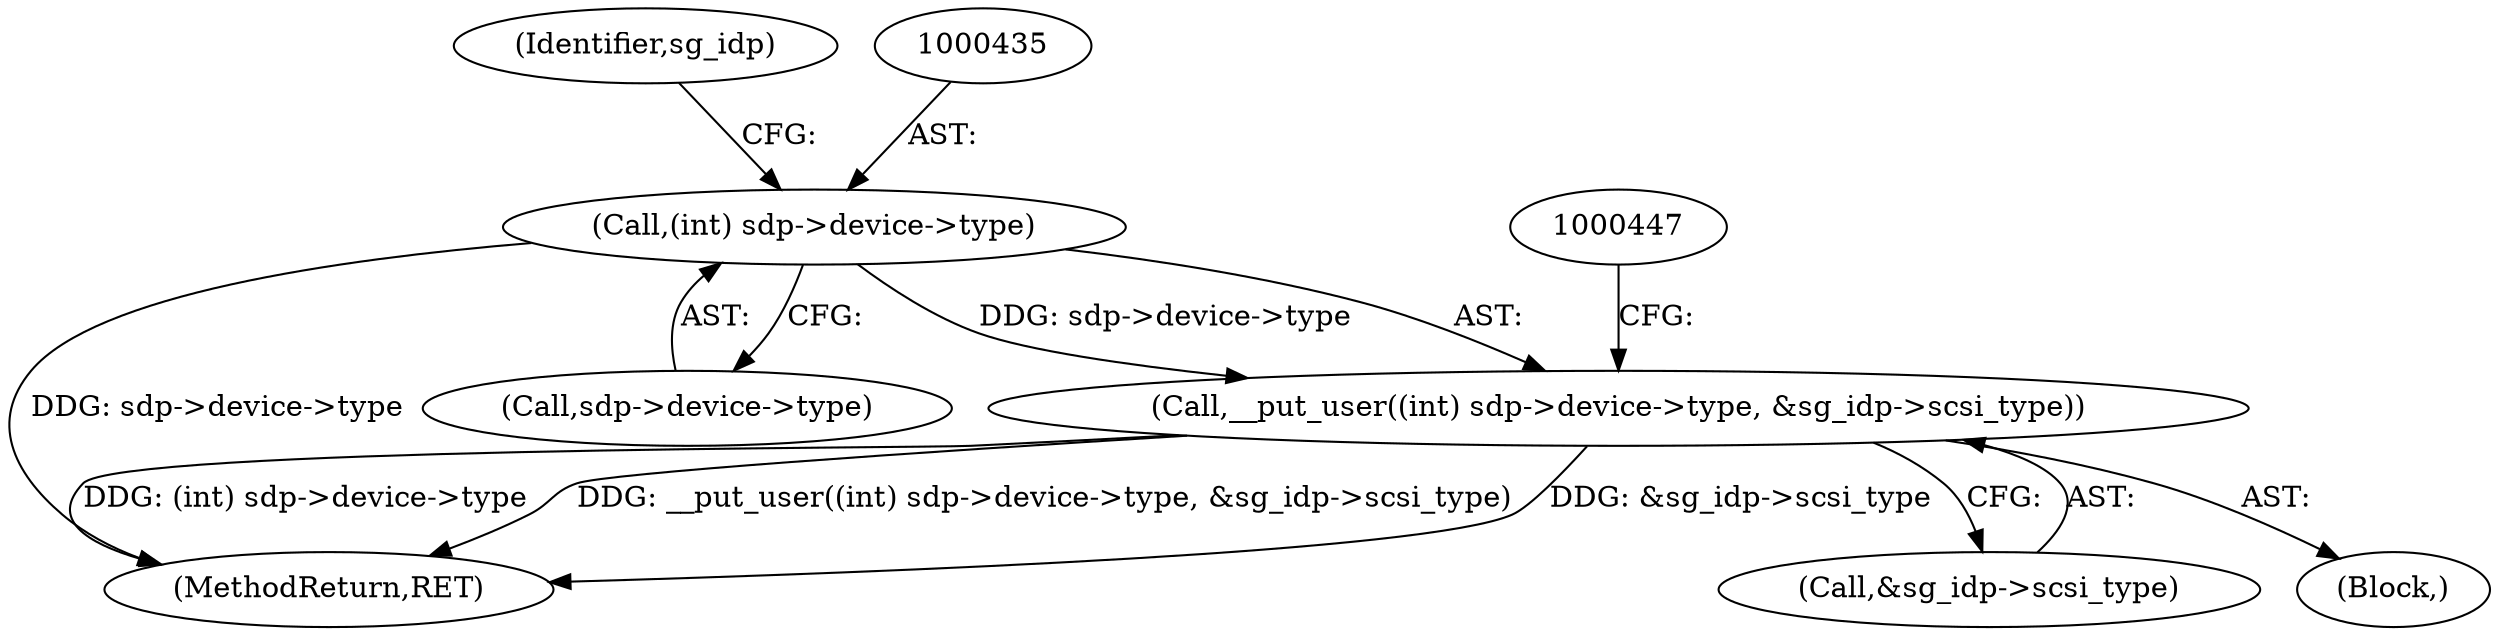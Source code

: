 digraph "0_linux_3e0097499839e0fe3af380410eababe5a47c4cf9_0@pointer" {
"1000434" [label="(Call,(int) sdp->device->type)"];
"1000433" [label="(Call,__put_user((int) sdp->device->type, &sg_idp->scsi_type))"];
"1000434" [label="(Call,(int) sdp->device->type)"];
"1000433" [label="(Call,__put_user((int) sdp->device->type, &sg_idp->scsi_type))"];
"1000443" [label="(Identifier,sg_idp)"];
"1001060" [label="(MethodReturn,RET)"];
"1000441" [label="(Call,&sg_idp->scsi_type)"];
"1000369" [label="(Block,)"];
"1000436" [label="(Call,sdp->device->type)"];
"1000434" -> "1000433"  [label="AST: "];
"1000434" -> "1000436"  [label="CFG: "];
"1000435" -> "1000434"  [label="AST: "];
"1000436" -> "1000434"  [label="AST: "];
"1000443" -> "1000434"  [label="CFG: "];
"1000434" -> "1001060"  [label="DDG: sdp->device->type"];
"1000434" -> "1000433"  [label="DDG: sdp->device->type"];
"1000433" -> "1000369"  [label="AST: "];
"1000433" -> "1000441"  [label="CFG: "];
"1000441" -> "1000433"  [label="AST: "];
"1000447" -> "1000433"  [label="CFG: "];
"1000433" -> "1001060"  [label="DDG: (int) sdp->device->type"];
"1000433" -> "1001060"  [label="DDG: __put_user((int) sdp->device->type, &sg_idp->scsi_type)"];
"1000433" -> "1001060"  [label="DDG: &sg_idp->scsi_type"];
}
